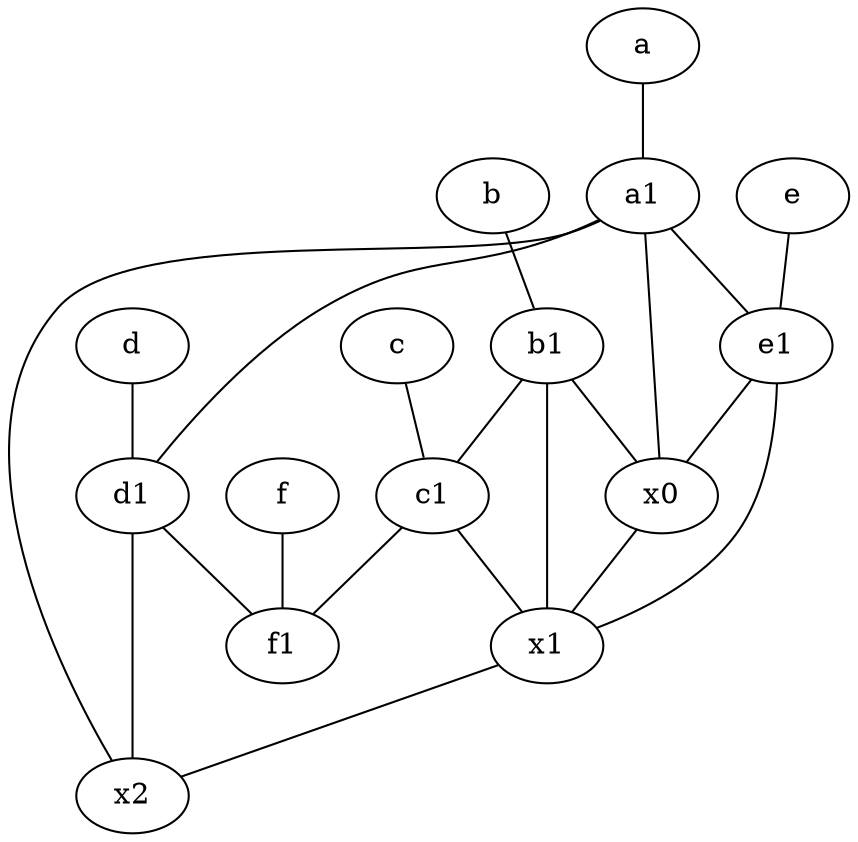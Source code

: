 graph {
	node [labelfontsize=50]
	e1 [labelfontsize=50 pos="7,7!"]
	f [labelfontsize=50 pos="3,9!"]
	x0 [labelfontsize=50]
	b [labelfontsize=50 pos="10,4!"]
	a1 [labelfontsize=50 pos="8,3!"]
	f1 [labelfontsize=50 pos="3,8!"]
	d [labelfontsize=50 pos="2,5!"]
	b1 [labelfontsize=50 pos="9,4!"]
	e [labelfontsize=50 pos="7,9!"]
	x1 [labelfontsize=50]
	d1 [labelfontsize=50 pos="3,5!"]
	a [labelfontsize=50 pos="8,2!"]
	x2 [labelfontsize=50]
	c [labelfontsize=50 pos="4.5,2!"]
	c1 [labelfontsize=50 pos="4.5,3!"]
	d -- d1
	c1 -- f1
	b1 -- x1
	e1 -- x0
	b1 -- c1
	x1 -- x2
	a1 -- e1
	c -- c1
	a1 -- x2
	e -- e1
	d1 -- f1
	c1 -- x1
	b1 -- x0
	f -- f1
	e1 -- x1
	d1 -- x2
	a1 -- d1
	a -- a1
	x0 -- x1
	a1 -- x0
	b -- b1
}
